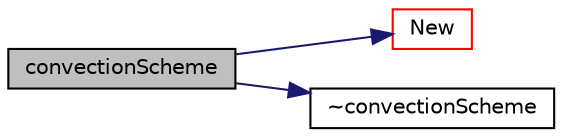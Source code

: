 digraph "convectionScheme"
{
  bgcolor="transparent";
  edge [fontname="Helvetica",fontsize="10",labelfontname="Helvetica",labelfontsize="10"];
  node [fontname="Helvetica",fontsize="10",shape=record];
  rankdir="LR";
  Node58 [label="convectionScheme",height=0.2,width=0.4,color="black", fillcolor="grey75", style="filled", fontcolor="black"];
  Node58 -> Node59 [color="midnightblue",fontsize="10",style="solid",fontname="Helvetica"];
  Node59 [label="New",height=0.2,width=0.4,color="red",URL="$a23257.html#af588839e72c5544d36b0eb36a09e83aa",tooltip="Return a pointer to a new convectionScheme created on freestore. "];
  Node58 -> Node115 [color="midnightblue",fontsize="10",style="solid",fontname="Helvetica"];
  Node115 [label="~convectionScheme",height=0.2,width=0.4,color="black",URL="$a23257.html#a4e8073065b12e9eb4dd0bfe882af7f33",tooltip="Destructor. "];
}
